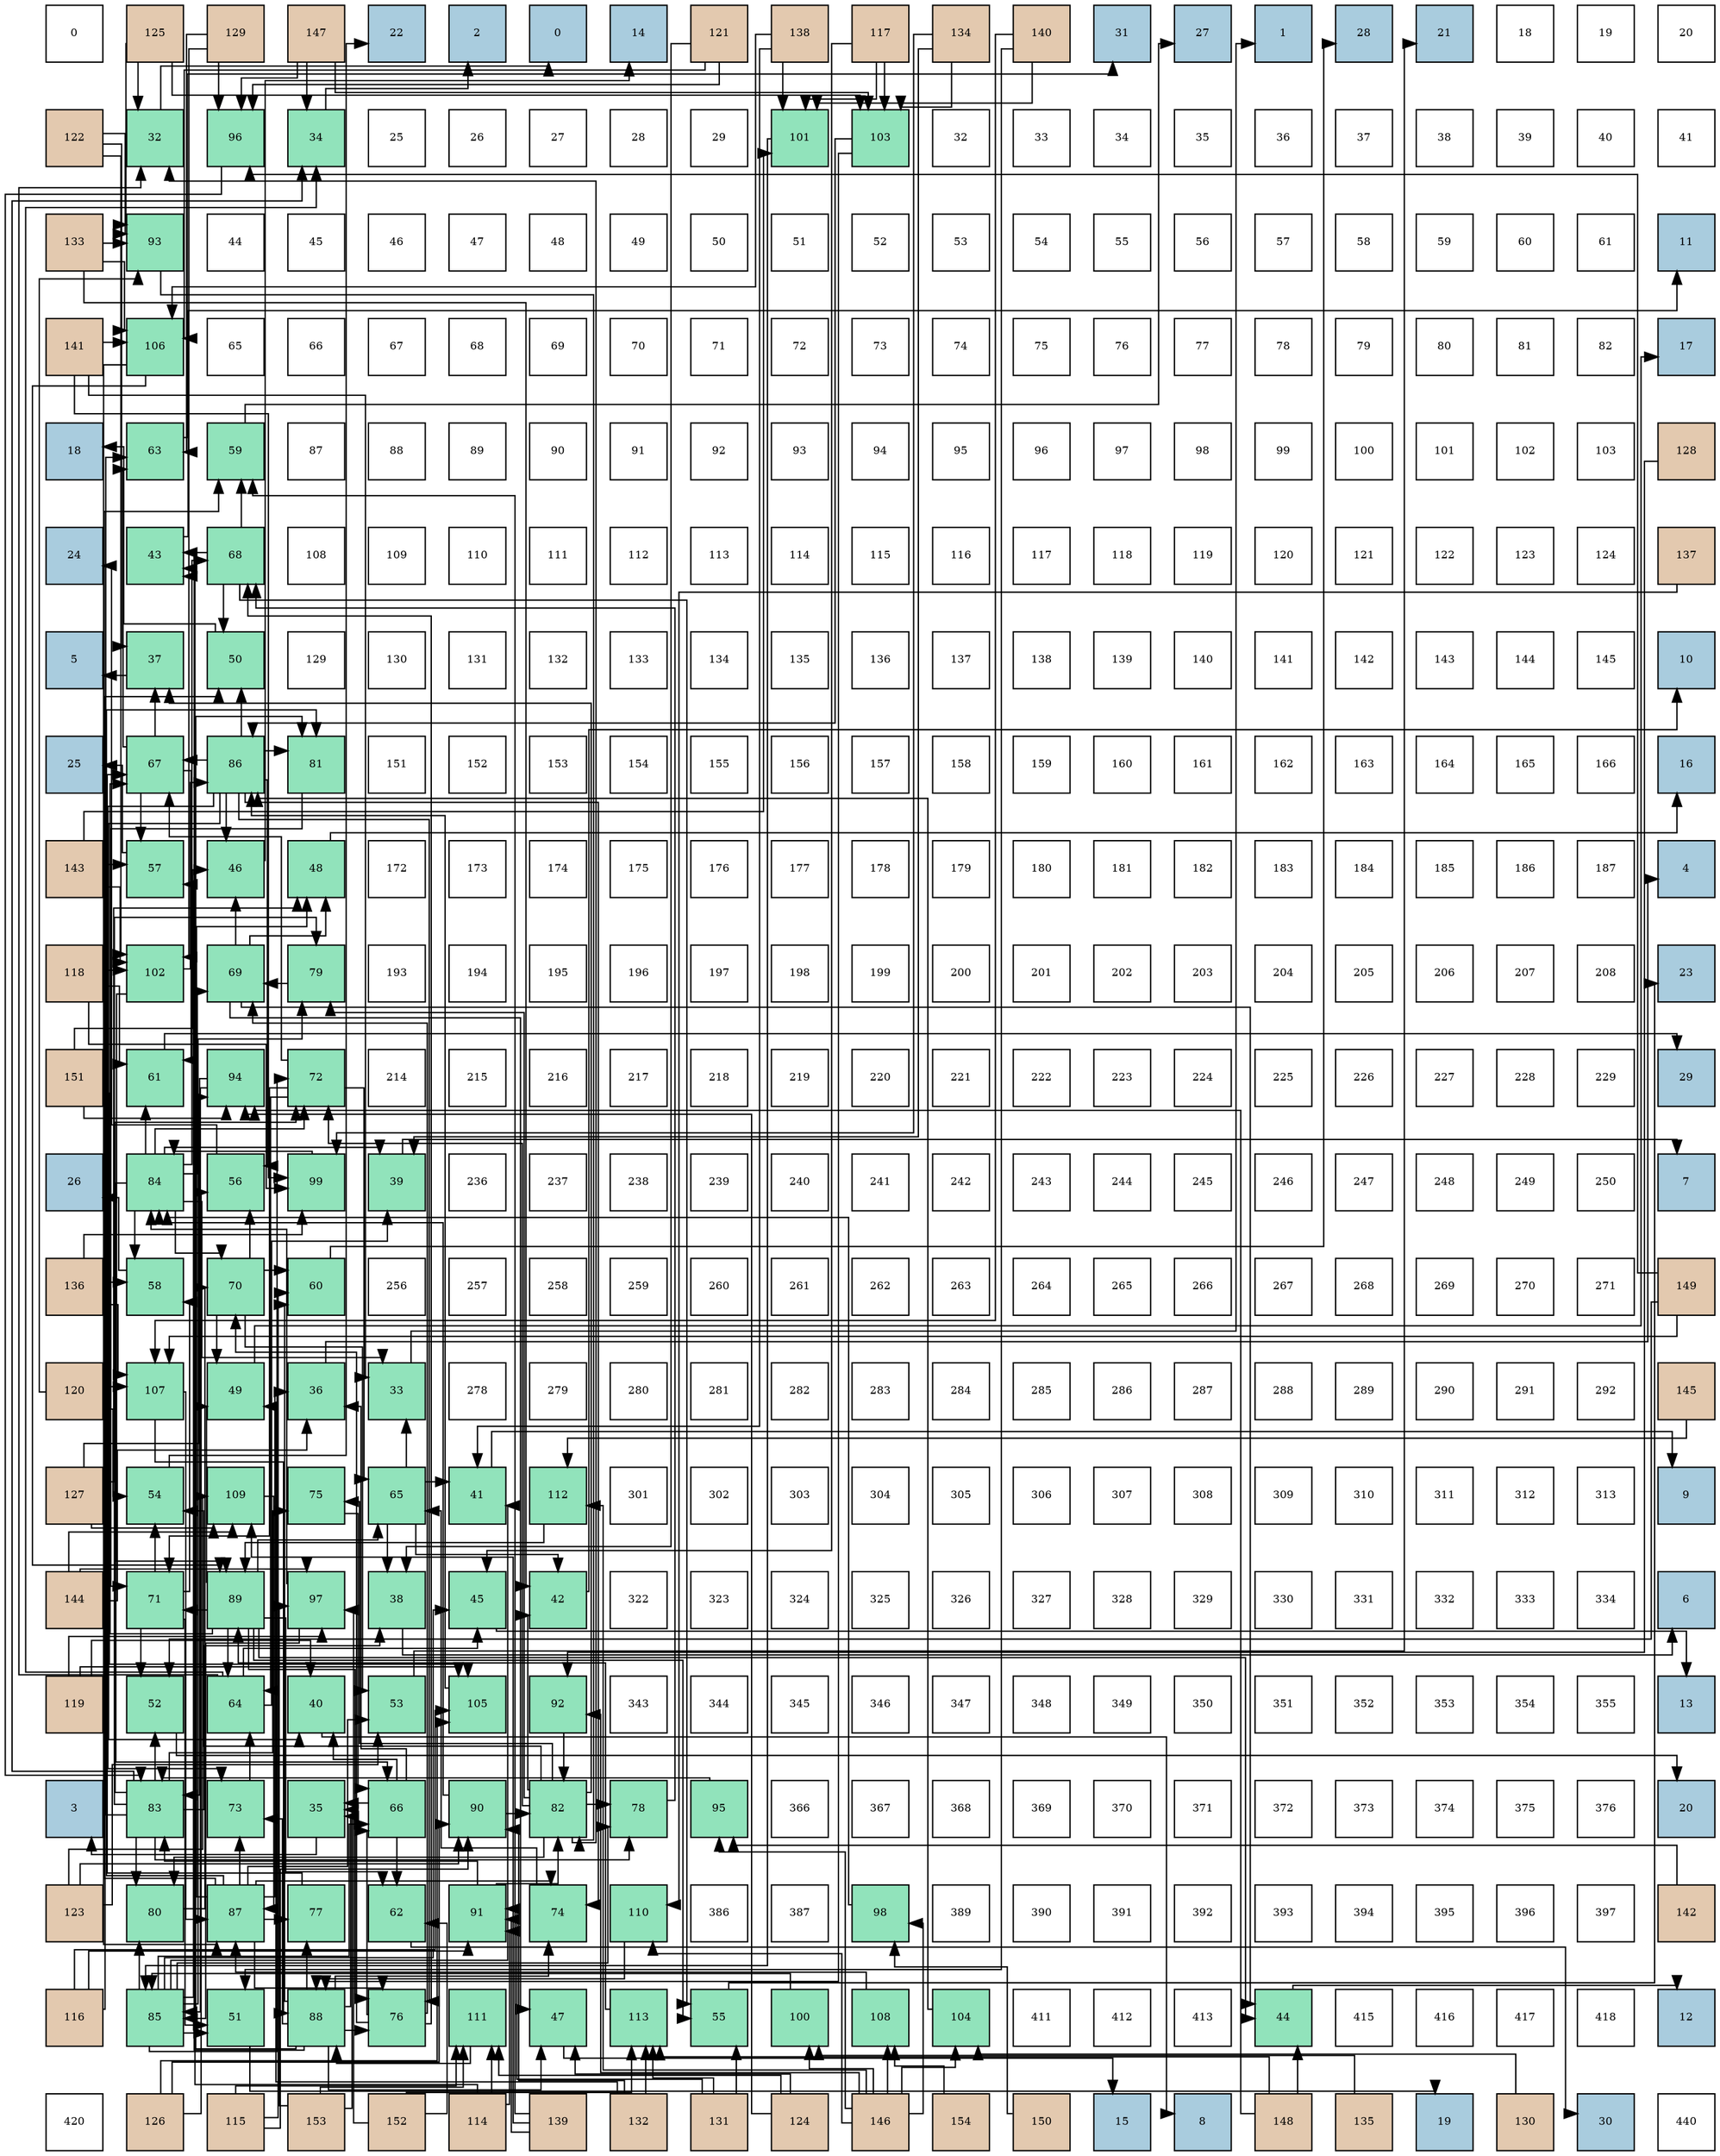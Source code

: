 digraph layout{
 rankdir=TB;
 splines=ortho;
 node [style=filled shape=square fixedsize=true width=0.6];
0[label="0", fontsize=8, fillcolor="#ffffff"];
1[label="125", fontsize=8, fillcolor="#e3c9af"];
2[label="129", fontsize=8, fillcolor="#e3c9af"];
3[label="147", fontsize=8, fillcolor="#e3c9af"];
4[label="22", fontsize=8, fillcolor="#a9ccde"];
5[label="2", fontsize=8, fillcolor="#a9ccde"];
6[label="0", fontsize=8, fillcolor="#a9ccde"];
7[label="14", fontsize=8, fillcolor="#a9ccde"];
8[label="121", fontsize=8, fillcolor="#e3c9af"];
9[label="138", fontsize=8, fillcolor="#e3c9af"];
10[label="117", fontsize=8, fillcolor="#e3c9af"];
11[label="134", fontsize=8, fillcolor="#e3c9af"];
12[label="140", fontsize=8, fillcolor="#e3c9af"];
13[label="31", fontsize=8, fillcolor="#a9ccde"];
14[label="27", fontsize=8, fillcolor="#a9ccde"];
15[label="1", fontsize=8, fillcolor="#a9ccde"];
16[label="28", fontsize=8, fillcolor="#a9ccde"];
17[label="21", fontsize=8, fillcolor="#a9ccde"];
18[label="18", fontsize=8, fillcolor="#ffffff"];
19[label="19", fontsize=8, fillcolor="#ffffff"];
20[label="20", fontsize=8, fillcolor="#ffffff"];
21[label="122", fontsize=8, fillcolor="#e3c9af"];
22[label="32", fontsize=8, fillcolor="#91e3bb"];
23[label="96", fontsize=8, fillcolor="#91e3bb"];
24[label="34", fontsize=8, fillcolor="#91e3bb"];
25[label="25", fontsize=8, fillcolor="#ffffff"];
26[label="26", fontsize=8, fillcolor="#ffffff"];
27[label="27", fontsize=8, fillcolor="#ffffff"];
28[label="28", fontsize=8, fillcolor="#ffffff"];
29[label="29", fontsize=8, fillcolor="#ffffff"];
30[label="101", fontsize=8, fillcolor="#91e3bb"];
31[label="103", fontsize=8, fillcolor="#91e3bb"];
32[label="32", fontsize=8, fillcolor="#ffffff"];
33[label="33", fontsize=8, fillcolor="#ffffff"];
34[label="34", fontsize=8, fillcolor="#ffffff"];
35[label="35", fontsize=8, fillcolor="#ffffff"];
36[label="36", fontsize=8, fillcolor="#ffffff"];
37[label="37", fontsize=8, fillcolor="#ffffff"];
38[label="38", fontsize=8, fillcolor="#ffffff"];
39[label="39", fontsize=8, fillcolor="#ffffff"];
40[label="40", fontsize=8, fillcolor="#ffffff"];
41[label="41", fontsize=8, fillcolor="#ffffff"];
42[label="133", fontsize=8, fillcolor="#e3c9af"];
43[label="93", fontsize=8, fillcolor="#91e3bb"];
44[label="44", fontsize=8, fillcolor="#ffffff"];
45[label="45", fontsize=8, fillcolor="#ffffff"];
46[label="46", fontsize=8, fillcolor="#ffffff"];
47[label="47", fontsize=8, fillcolor="#ffffff"];
48[label="48", fontsize=8, fillcolor="#ffffff"];
49[label="49", fontsize=8, fillcolor="#ffffff"];
50[label="50", fontsize=8, fillcolor="#ffffff"];
51[label="51", fontsize=8, fillcolor="#ffffff"];
52[label="52", fontsize=8, fillcolor="#ffffff"];
53[label="53", fontsize=8, fillcolor="#ffffff"];
54[label="54", fontsize=8, fillcolor="#ffffff"];
55[label="55", fontsize=8, fillcolor="#ffffff"];
56[label="56", fontsize=8, fillcolor="#ffffff"];
57[label="57", fontsize=8, fillcolor="#ffffff"];
58[label="58", fontsize=8, fillcolor="#ffffff"];
59[label="59", fontsize=8, fillcolor="#ffffff"];
60[label="60", fontsize=8, fillcolor="#ffffff"];
61[label="61", fontsize=8, fillcolor="#ffffff"];
62[label="11", fontsize=8, fillcolor="#a9ccde"];
63[label="141", fontsize=8, fillcolor="#e3c9af"];
64[label="106", fontsize=8, fillcolor="#91e3bb"];
65[label="65", fontsize=8, fillcolor="#ffffff"];
66[label="66", fontsize=8, fillcolor="#ffffff"];
67[label="67", fontsize=8, fillcolor="#ffffff"];
68[label="68", fontsize=8, fillcolor="#ffffff"];
69[label="69", fontsize=8, fillcolor="#ffffff"];
70[label="70", fontsize=8, fillcolor="#ffffff"];
71[label="71", fontsize=8, fillcolor="#ffffff"];
72[label="72", fontsize=8, fillcolor="#ffffff"];
73[label="73", fontsize=8, fillcolor="#ffffff"];
74[label="74", fontsize=8, fillcolor="#ffffff"];
75[label="75", fontsize=8, fillcolor="#ffffff"];
76[label="76", fontsize=8, fillcolor="#ffffff"];
77[label="77", fontsize=8, fillcolor="#ffffff"];
78[label="78", fontsize=8, fillcolor="#ffffff"];
79[label="79", fontsize=8, fillcolor="#ffffff"];
80[label="80", fontsize=8, fillcolor="#ffffff"];
81[label="81", fontsize=8, fillcolor="#ffffff"];
82[label="82", fontsize=8, fillcolor="#ffffff"];
83[label="17", fontsize=8, fillcolor="#a9ccde"];
84[label="18", fontsize=8, fillcolor="#a9ccde"];
85[label="63", fontsize=8, fillcolor="#91e3bb"];
86[label="59", fontsize=8, fillcolor="#91e3bb"];
87[label="87", fontsize=8, fillcolor="#ffffff"];
88[label="88", fontsize=8, fillcolor="#ffffff"];
89[label="89", fontsize=8, fillcolor="#ffffff"];
90[label="90", fontsize=8, fillcolor="#ffffff"];
91[label="91", fontsize=8, fillcolor="#ffffff"];
92[label="92", fontsize=8, fillcolor="#ffffff"];
93[label="93", fontsize=8, fillcolor="#ffffff"];
94[label="94", fontsize=8, fillcolor="#ffffff"];
95[label="95", fontsize=8, fillcolor="#ffffff"];
96[label="96", fontsize=8, fillcolor="#ffffff"];
97[label="97", fontsize=8, fillcolor="#ffffff"];
98[label="98", fontsize=8, fillcolor="#ffffff"];
99[label="99", fontsize=8, fillcolor="#ffffff"];
100[label="100", fontsize=8, fillcolor="#ffffff"];
101[label="101", fontsize=8, fillcolor="#ffffff"];
102[label="102", fontsize=8, fillcolor="#ffffff"];
103[label="103", fontsize=8, fillcolor="#ffffff"];
104[label="128", fontsize=8, fillcolor="#e3c9af"];
105[label="24", fontsize=8, fillcolor="#a9ccde"];
106[label="43", fontsize=8, fillcolor="#91e3bb"];
107[label="68", fontsize=8, fillcolor="#91e3bb"];
108[label="108", fontsize=8, fillcolor="#ffffff"];
109[label="109", fontsize=8, fillcolor="#ffffff"];
110[label="110", fontsize=8, fillcolor="#ffffff"];
111[label="111", fontsize=8, fillcolor="#ffffff"];
112[label="112", fontsize=8, fillcolor="#ffffff"];
113[label="113", fontsize=8, fillcolor="#ffffff"];
114[label="114", fontsize=8, fillcolor="#ffffff"];
115[label="115", fontsize=8, fillcolor="#ffffff"];
116[label="116", fontsize=8, fillcolor="#ffffff"];
117[label="117", fontsize=8, fillcolor="#ffffff"];
118[label="118", fontsize=8, fillcolor="#ffffff"];
119[label="119", fontsize=8, fillcolor="#ffffff"];
120[label="120", fontsize=8, fillcolor="#ffffff"];
121[label="121", fontsize=8, fillcolor="#ffffff"];
122[label="122", fontsize=8, fillcolor="#ffffff"];
123[label="123", fontsize=8, fillcolor="#ffffff"];
124[label="124", fontsize=8, fillcolor="#ffffff"];
125[label="137", fontsize=8, fillcolor="#e3c9af"];
126[label="5", fontsize=8, fillcolor="#a9ccde"];
127[label="37", fontsize=8, fillcolor="#91e3bb"];
128[label="50", fontsize=8, fillcolor="#91e3bb"];
129[label="129", fontsize=8, fillcolor="#ffffff"];
130[label="130", fontsize=8, fillcolor="#ffffff"];
131[label="131", fontsize=8, fillcolor="#ffffff"];
132[label="132", fontsize=8, fillcolor="#ffffff"];
133[label="133", fontsize=8, fillcolor="#ffffff"];
134[label="134", fontsize=8, fillcolor="#ffffff"];
135[label="135", fontsize=8, fillcolor="#ffffff"];
136[label="136", fontsize=8, fillcolor="#ffffff"];
137[label="137", fontsize=8, fillcolor="#ffffff"];
138[label="138", fontsize=8, fillcolor="#ffffff"];
139[label="139", fontsize=8, fillcolor="#ffffff"];
140[label="140", fontsize=8, fillcolor="#ffffff"];
141[label="141", fontsize=8, fillcolor="#ffffff"];
142[label="142", fontsize=8, fillcolor="#ffffff"];
143[label="143", fontsize=8, fillcolor="#ffffff"];
144[label="144", fontsize=8, fillcolor="#ffffff"];
145[label="145", fontsize=8, fillcolor="#ffffff"];
146[label="10", fontsize=8, fillcolor="#a9ccde"];
147[label="25", fontsize=8, fillcolor="#a9ccde"];
148[label="67", fontsize=8, fillcolor="#91e3bb"];
149[label="86", fontsize=8, fillcolor="#91e3bb"];
150[label="81", fontsize=8, fillcolor="#91e3bb"];
151[label="151", fontsize=8, fillcolor="#ffffff"];
152[label="152", fontsize=8, fillcolor="#ffffff"];
153[label="153", fontsize=8, fillcolor="#ffffff"];
154[label="154", fontsize=8, fillcolor="#ffffff"];
155[label="155", fontsize=8, fillcolor="#ffffff"];
156[label="156", fontsize=8, fillcolor="#ffffff"];
157[label="157", fontsize=8, fillcolor="#ffffff"];
158[label="158", fontsize=8, fillcolor="#ffffff"];
159[label="159", fontsize=8, fillcolor="#ffffff"];
160[label="160", fontsize=8, fillcolor="#ffffff"];
161[label="161", fontsize=8, fillcolor="#ffffff"];
162[label="162", fontsize=8, fillcolor="#ffffff"];
163[label="163", fontsize=8, fillcolor="#ffffff"];
164[label="164", fontsize=8, fillcolor="#ffffff"];
165[label="165", fontsize=8, fillcolor="#ffffff"];
166[label="166", fontsize=8, fillcolor="#ffffff"];
167[label="16", fontsize=8, fillcolor="#a9ccde"];
168[label="143", fontsize=8, fillcolor="#e3c9af"];
169[label="57", fontsize=8, fillcolor="#91e3bb"];
170[label="46", fontsize=8, fillcolor="#91e3bb"];
171[label="48", fontsize=8, fillcolor="#91e3bb"];
172[label="172", fontsize=8, fillcolor="#ffffff"];
173[label="173", fontsize=8, fillcolor="#ffffff"];
174[label="174", fontsize=8, fillcolor="#ffffff"];
175[label="175", fontsize=8, fillcolor="#ffffff"];
176[label="176", fontsize=8, fillcolor="#ffffff"];
177[label="177", fontsize=8, fillcolor="#ffffff"];
178[label="178", fontsize=8, fillcolor="#ffffff"];
179[label="179", fontsize=8, fillcolor="#ffffff"];
180[label="180", fontsize=8, fillcolor="#ffffff"];
181[label="181", fontsize=8, fillcolor="#ffffff"];
182[label="182", fontsize=8, fillcolor="#ffffff"];
183[label="183", fontsize=8, fillcolor="#ffffff"];
184[label="184", fontsize=8, fillcolor="#ffffff"];
185[label="185", fontsize=8, fillcolor="#ffffff"];
186[label="186", fontsize=8, fillcolor="#ffffff"];
187[label="187", fontsize=8, fillcolor="#ffffff"];
188[label="4", fontsize=8, fillcolor="#a9ccde"];
189[label="118", fontsize=8, fillcolor="#e3c9af"];
190[label="102", fontsize=8, fillcolor="#91e3bb"];
191[label="69", fontsize=8, fillcolor="#91e3bb"];
192[label="79", fontsize=8, fillcolor="#91e3bb"];
193[label="193", fontsize=8, fillcolor="#ffffff"];
194[label="194", fontsize=8, fillcolor="#ffffff"];
195[label="195", fontsize=8, fillcolor="#ffffff"];
196[label="196", fontsize=8, fillcolor="#ffffff"];
197[label="197", fontsize=8, fillcolor="#ffffff"];
198[label="198", fontsize=8, fillcolor="#ffffff"];
199[label="199", fontsize=8, fillcolor="#ffffff"];
200[label="200", fontsize=8, fillcolor="#ffffff"];
201[label="201", fontsize=8, fillcolor="#ffffff"];
202[label="202", fontsize=8, fillcolor="#ffffff"];
203[label="203", fontsize=8, fillcolor="#ffffff"];
204[label="204", fontsize=8, fillcolor="#ffffff"];
205[label="205", fontsize=8, fillcolor="#ffffff"];
206[label="206", fontsize=8, fillcolor="#ffffff"];
207[label="207", fontsize=8, fillcolor="#ffffff"];
208[label="208", fontsize=8, fillcolor="#ffffff"];
209[label="23", fontsize=8, fillcolor="#a9ccde"];
210[label="151", fontsize=8, fillcolor="#e3c9af"];
211[label="61", fontsize=8, fillcolor="#91e3bb"];
212[label="94", fontsize=8, fillcolor="#91e3bb"];
213[label="72", fontsize=8, fillcolor="#91e3bb"];
214[label="214", fontsize=8, fillcolor="#ffffff"];
215[label="215", fontsize=8, fillcolor="#ffffff"];
216[label="216", fontsize=8, fillcolor="#ffffff"];
217[label="217", fontsize=8, fillcolor="#ffffff"];
218[label="218", fontsize=8, fillcolor="#ffffff"];
219[label="219", fontsize=8, fillcolor="#ffffff"];
220[label="220", fontsize=8, fillcolor="#ffffff"];
221[label="221", fontsize=8, fillcolor="#ffffff"];
222[label="222", fontsize=8, fillcolor="#ffffff"];
223[label="223", fontsize=8, fillcolor="#ffffff"];
224[label="224", fontsize=8, fillcolor="#ffffff"];
225[label="225", fontsize=8, fillcolor="#ffffff"];
226[label="226", fontsize=8, fillcolor="#ffffff"];
227[label="227", fontsize=8, fillcolor="#ffffff"];
228[label="228", fontsize=8, fillcolor="#ffffff"];
229[label="229", fontsize=8, fillcolor="#ffffff"];
230[label="29", fontsize=8, fillcolor="#a9ccde"];
231[label="26", fontsize=8, fillcolor="#a9ccde"];
232[label="84", fontsize=8, fillcolor="#91e3bb"];
233[label="56", fontsize=8, fillcolor="#91e3bb"];
234[label="99", fontsize=8, fillcolor="#91e3bb"];
235[label="39", fontsize=8, fillcolor="#91e3bb"];
236[label="236", fontsize=8, fillcolor="#ffffff"];
237[label="237", fontsize=8, fillcolor="#ffffff"];
238[label="238", fontsize=8, fillcolor="#ffffff"];
239[label="239", fontsize=8, fillcolor="#ffffff"];
240[label="240", fontsize=8, fillcolor="#ffffff"];
241[label="241", fontsize=8, fillcolor="#ffffff"];
242[label="242", fontsize=8, fillcolor="#ffffff"];
243[label="243", fontsize=8, fillcolor="#ffffff"];
244[label="244", fontsize=8, fillcolor="#ffffff"];
245[label="245", fontsize=8, fillcolor="#ffffff"];
246[label="246", fontsize=8, fillcolor="#ffffff"];
247[label="247", fontsize=8, fillcolor="#ffffff"];
248[label="248", fontsize=8, fillcolor="#ffffff"];
249[label="249", fontsize=8, fillcolor="#ffffff"];
250[label="250", fontsize=8, fillcolor="#ffffff"];
251[label="7", fontsize=8, fillcolor="#a9ccde"];
252[label="136", fontsize=8, fillcolor="#e3c9af"];
253[label="58", fontsize=8, fillcolor="#91e3bb"];
254[label="70", fontsize=8, fillcolor="#91e3bb"];
255[label="60", fontsize=8, fillcolor="#91e3bb"];
256[label="256", fontsize=8, fillcolor="#ffffff"];
257[label="257", fontsize=8, fillcolor="#ffffff"];
258[label="258", fontsize=8, fillcolor="#ffffff"];
259[label="259", fontsize=8, fillcolor="#ffffff"];
260[label="260", fontsize=8, fillcolor="#ffffff"];
261[label="261", fontsize=8, fillcolor="#ffffff"];
262[label="262", fontsize=8, fillcolor="#ffffff"];
263[label="263", fontsize=8, fillcolor="#ffffff"];
264[label="264", fontsize=8, fillcolor="#ffffff"];
265[label="265", fontsize=8, fillcolor="#ffffff"];
266[label="266", fontsize=8, fillcolor="#ffffff"];
267[label="267", fontsize=8, fillcolor="#ffffff"];
268[label="268", fontsize=8, fillcolor="#ffffff"];
269[label="269", fontsize=8, fillcolor="#ffffff"];
270[label="270", fontsize=8, fillcolor="#ffffff"];
271[label="271", fontsize=8, fillcolor="#ffffff"];
272[label="149", fontsize=8, fillcolor="#e3c9af"];
273[label="120", fontsize=8, fillcolor="#e3c9af"];
274[label="107", fontsize=8, fillcolor="#91e3bb"];
275[label="49", fontsize=8, fillcolor="#91e3bb"];
276[label="36", fontsize=8, fillcolor="#91e3bb"];
277[label="33", fontsize=8, fillcolor="#91e3bb"];
278[label="278", fontsize=8, fillcolor="#ffffff"];
279[label="279", fontsize=8, fillcolor="#ffffff"];
280[label="280", fontsize=8, fillcolor="#ffffff"];
281[label="281", fontsize=8, fillcolor="#ffffff"];
282[label="282", fontsize=8, fillcolor="#ffffff"];
283[label="283", fontsize=8, fillcolor="#ffffff"];
284[label="284", fontsize=8, fillcolor="#ffffff"];
285[label="285", fontsize=8, fillcolor="#ffffff"];
286[label="286", fontsize=8, fillcolor="#ffffff"];
287[label="287", fontsize=8, fillcolor="#ffffff"];
288[label="288", fontsize=8, fillcolor="#ffffff"];
289[label="289", fontsize=8, fillcolor="#ffffff"];
290[label="290", fontsize=8, fillcolor="#ffffff"];
291[label="291", fontsize=8, fillcolor="#ffffff"];
292[label="292", fontsize=8, fillcolor="#ffffff"];
293[label="145", fontsize=8, fillcolor="#e3c9af"];
294[label="127", fontsize=8, fillcolor="#e3c9af"];
295[label="54", fontsize=8, fillcolor="#91e3bb"];
296[label="109", fontsize=8, fillcolor="#91e3bb"];
297[label="75", fontsize=8, fillcolor="#91e3bb"];
298[label="65", fontsize=8, fillcolor="#91e3bb"];
299[label="41", fontsize=8, fillcolor="#91e3bb"];
300[label="112", fontsize=8, fillcolor="#91e3bb"];
301[label="301", fontsize=8, fillcolor="#ffffff"];
302[label="302", fontsize=8, fillcolor="#ffffff"];
303[label="303", fontsize=8, fillcolor="#ffffff"];
304[label="304", fontsize=8, fillcolor="#ffffff"];
305[label="305", fontsize=8, fillcolor="#ffffff"];
306[label="306", fontsize=8, fillcolor="#ffffff"];
307[label="307", fontsize=8, fillcolor="#ffffff"];
308[label="308", fontsize=8, fillcolor="#ffffff"];
309[label="309", fontsize=8, fillcolor="#ffffff"];
310[label="310", fontsize=8, fillcolor="#ffffff"];
311[label="311", fontsize=8, fillcolor="#ffffff"];
312[label="312", fontsize=8, fillcolor="#ffffff"];
313[label="313", fontsize=8, fillcolor="#ffffff"];
314[label="9", fontsize=8, fillcolor="#a9ccde"];
315[label="144", fontsize=8, fillcolor="#e3c9af"];
316[label="71", fontsize=8, fillcolor="#91e3bb"];
317[label="89", fontsize=8, fillcolor="#91e3bb"];
318[label="97", fontsize=8, fillcolor="#91e3bb"];
319[label="38", fontsize=8, fillcolor="#91e3bb"];
320[label="45", fontsize=8, fillcolor="#91e3bb"];
321[label="42", fontsize=8, fillcolor="#91e3bb"];
322[label="322", fontsize=8, fillcolor="#ffffff"];
323[label="323", fontsize=8, fillcolor="#ffffff"];
324[label="324", fontsize=8, fillcolor="#ffffff"];
325[label="325", fontsize=8, fillcolor="#ffffff"];
326[label="326", fontsize=8, fillcolor="#ffffff"];
327[label="327", fontsize=8, fillcolor="#ffffff"];
328[label="328", fontsize=8, fillcolor="#ffffff"];
329[label="329", fontsize=8, fillcolor="#ffffff"];
330[label="330", fontsize=8, fillcolor="#ffffff"];
331[label="331", fontsize=8, fillcolor="#ffffff"];
332[label="332", fontsize=8, fillcolor="#ffffff"];
333[label="333", fontsize=8, fillcolor="#ffffff"];
334[label="334", fontsize=8, fillcolor="#ffffff"];
335[label="6", fontsize=8, fillcolor="#a9ccde"];
336[label="119", fontsize=8, fillcolor="#e3c9af"];
337[label="52", fontsize=8, fillcolor="#91e3bb"];
338[label="64", fontsize=8, fillcolor="#91e3bb"];
339[label="40", fontsize=8, fillcolor="#91e3bb"];
340[label="53", fontsize=8, fillcolor="#91e3bb"];
341[label="105", fontsize=8, fillcolor="#91e3bb"];
342[label="92", fontsize=8, fillcolor="#91e3bb"];
343[label="343", fontsize=8, fillcolor="#ffffff"];
344[label="344", fontsize=8, fillcolor="#ffffff"];
345[label="345", fontsize=8, fillcolor="#ffffff"];
346[label="346", fontsize=8, fillcolor="#ffffff"];
347[label="347", fontsize=8, fillcolor="#ffffff"];
348[label="348", fontsize=8, fillcolor="#ffffff"];
349[label="349", fontsize=8, fillcolor="#ffffff"];
350[label="350", fontsize=8, fillcolor="#ffffff"];
351[label="351", fontsize=8, fillcolor="#ffffff"];
352[label="352", fontsize=8, fillcolor="#ffffff"];
353[label="353", fontsize=8, fillcolor="#ffffff"];
354[label="354", fontsize=8, fillcolor="#ffffff"];
355[label="355", fontsize=8, fillcolor="#ffffff"];
356[label="13", fontsize=8, fillcolor="#a9ccde"];
357[label="3", fontsize=8, fillcolor="#a9ccde"];
358[label="83", fontsize=8, fillcolor="#91e3bb"];
359[label="73", fontsize=8, fillcolor="#91e3bb"];
360[label="35", fontsize=8, fillcolor="#91e3bb"];
361[label="66", fontsize=8, fillcolor="#91e3bb"];
362[label="90", fontsize=8, fillcolor="#91e3bb"];
363[label="82", fontsize=8, fillcolor="#91e3bb"];
364[label="78", fontsize=8, fillcolor="#91e3bb"];
365[label="95", fontsize=8, fillcolor="#91e3bb"];
366[label="366", fontsize=8, fillcolor="#ffffff"];
367[label="367", fontsize=8, fillcolor="#ffffff"];
368[label="368", fontsize=8, fillcolor="#ffffff"];
369[label="369", fontsize=8, fillcolor="#ffffff"];
370[label="370", fontsize=8, fillcolor="#ffffff"];
371[label="371", fontsize=8, fillcolor="#ffffff"];
372[label="372", fontsize=8, fillcolor="#ffffff"];
373[label="373", fontsize=8, fillcolor="#ffffff"];
374[label="374", fontsize=8, fillcolor="#ffffff"];
375[label="375", fontsize=8, fillcolor="#ffffff"];
376[label="376", fontsize=8, fillcolor="#ffffff"];
377[label="20", fontsize=8, fillcolor="#a9ccde"];
378[label="123", fontsize=8, fillcolor="#e3c9af"];
379[label="80", fontsize=8, fillcolor="#91e3bb"];
380[label="87", fontsize=8, fillcolor="#91e3bb"];
381[label="77", fontsize=8, fillcolor="#91e3bb"];
382[label="62", fontsize=8, fillcolor="#91e3bb"];
383[label="91", fontsize=8, fillcolor="#91e3bb"];
384[label="74", fontsize=8, fillcolor="#91e3bb"];
385[label="110", fontsize=8, fillcolor="#91e3bb"];
386[label="386", fontsize=8, fillcolor="#ffffff"];
387[label="387", fontsize=8, fillcolor="#ffffff"];
388[label="98", fontsize=8, fillcolor="#91e3bb"];
389[label="389", fontsize=8, fillcolor="#ffffff"];
390[label="390", fontsize=8, fillcolor="#ffffff"];
391[label="391", fontsize=8, fillcolor="#ffffff"];
392[label="392", fontsize=8, fillcolor="#ffffff"];
393[label="393", fontsize=8, fillcolor="#ffffff"];
394[label="394", fontsize=8, fillcolor="#ffffff"];
395[label="395", fontsize=8, fillcolor="#ffffff"];
396[label="396", fontsize=8, fillcolor="#ffffff"];
397[label="397", fontsize=8, fillcolor="#ffffff"];
398[label="142", fontsize=8, fillcolor="#e3c9af"];
399[label="116", fontsize=8, fillcolor="#e3c9af"];
400[label="85", fontsize=8, fillcolor="#91e3bb"];
401[label="51", fontsize=8, fillcolor="#91e3bb"];
402[label="88", fontsize=8, fillcolor="#91e3bb"];
403[label="76", fontsize=8, fillcolor="#91e3bb"];
404[label="111", fontsize=8, fillcolor="#91e3bb"];
405[label="47", fontsize=8, fillcolor="#91e3bb"];
406[label="113", fontsize=8, fillcolor="#91e3bb"];
407[label="55", fontsize=8, fillcolor="#91e3bb"];
408[label="100", fontsize=8, fillcolor="#91e3bb"];
409[label="108", fontsize=8, fillcolor="#91e3bb"];
410[label="104", fontsize=8, fillcolor="#91e3bb"];
411[label="411", fontsize=8, fillcolor="#ffffff"];
412[label="412", fontsize=8, fillcolor="#ffffff"];
413[label="413", fontsize=8, fillcolor="#ffffff"];
414[label="44", fontsize=8, fillcolor="#91e3bb"];
415[label="415", fontsize=8, fillcolor="#ffffff"];
416[label="416", fontsize=8, fillcolor="#ffffff"];
417[label="417", fontsize=8, fillcolor="#ffffff"];
418[label="418", fontsize=8, fillcolor="#ffffff"];
419[label="12", fontsize=8, fillcolor="#a9ccde"];
420[label="420", fontsize=8, fillcolor="#ffffff"];
421[label="126", fontsize=8, fillcolor="#e3c9af"];
422[label="115", fontsize=8, fillcolor="#e3c9af"];
423[label="153", fontsize=8, fillcolor="#e3c9af"];
424[label="152", fontsize=8, fillcolor="#e3c9af"];
425[label="114", fontsize=8, fillcolor="#e3c9af"];
426[label="139", fontsize=8, fillcolor="#e3c9af"];
427[label="132", fontsize=8, fillcolor="#e3c9af"];
428[label="131", fontsize=8, fillcolor="#e3c9af"];
429[label="124", fontsize=8, fillcolor="#e3c9af"];
430[label="146", fontsize=8, fillcolor="#e3c9af"];
431[label="154", fontsize=8, fillcolor="#e3c9af"];
432[label="150", fontsize=8, fillcolor="#e3c9af"];
433[label="15", fontsize=8, fillcolor="#a9ccde"];
434[label="8", fontsize=8, fillcolor="#a9ccde"];
435[label="148", fontsize=8, fillcolor="#e3c9af"];
436[label="135", fontsize=8, fillcolor="#e3c9af"];
437[label="19", fontsize=8, fillcolor="#a9ccde"];
438[label="130", fontsize=8, fillcolor="#e3c9af"];
439[label="30", fontsize=8, fillcolor="#a9ccde"];
440[label="440", fontsize=8, fillcolor="#ffffff"];
edge [constraint=false, style=vis];22 -> 6;
277 -> 15;
24 -> 5;
360 -> 357;
276 -> 188;
127 -> 126;
319 -> 335;
235 -> 251;
339 -> 434;
299 -> 314;
321 -> 146;
106 -> 62;
414 -> 419;
320 -> 356;
170 -> 7;
405 -> 433;
171 -> 167;
275 -> 83;
128 -> 84;
401 -> 437;
337 -> 377;
340 -> 17;
295 -> 4;
407 -> 209;
233 -> 105;
169 -> 147;
253 -> 231;
86 -> 14;
255 -> 16;
211 -> 230;
382 -> 439;
85 -> 13;
338 -> 22;
338 -> 24;
338 -> 235;
338 -> 320;
298 -> 277;
298 -> 319;
298 -> 299;
298 -> 321;
361 -> 360;
361 -> 276;
361 -> 339;
361 -> 382;
148 -> 127;
148 -> 169;
148 -> 211;
148 -> 85;
107 -> 106;
107 -> 128;
107 -> 407;
107 -> 86;
191 -> 414;
191 -> 170;
191 -> 405;
191 -> 171;
254 -> 275;
254 -> 340;
254 -> 233;
254 -> 255;
316 -> 401;
316 -> 337;
316 -> 295;
316 -> 253;
213 -> 338;
213 -> 298;
213 -> 148;
213 -> 316;
359 -> 338;
384 -> 298;
297 -> 361;
403 -> 361;
403 -> 107;
403 -> 191;
403 -> 254;
381 -> 148;
364 -> 107;
192 -> 191;
379 -> 254;
150 -> 316;
363 -> 22;
363 -> 127;
363 -> 321;
363 -> 295;
363 -> 213;
363 -> 297;
363 -> 364;
363 -> 192;
363 -> 379;
358 -> 24;
358 -> 319;
358 -> 337;
358 -> 85;
358 -> 213;
358 -> 297;
358 -> 364;
358 -> 192;
358 -> 379;
232 -> 277;
232 -> 235;
232 -> 253;
232 -> 211;
232 -> 361;
232 -> 107;
232 -> 191;
232 -> 254;
232 -> 213;
400 -> 299;
400 -> 320;
400 -> 401;
400 -> 169;
400 -> 361;
400 -> 213;
400 -> 364;
400 -> 192;
400 -> 379;
149 -> 339;
149 -> 170;
149 -> 128;
149 -> 233;
149 -> 148;
149 -> 359;
149 -> 384;
149 -> 403;
149 -> 150;
380 -> 276;
380 -> 171;
380 -> 340;
380 -> 86;
380 -> 359;
380 -> 384;
380 -> 403;
380 -> 381;
380 -> 150;
402 -> 360;
402 -> 106;
402 -> 405;
402 -> 255;
402 -> 359;
402 -> 384;
402 -> 403;
402 -> 381;
402 -> 150;
317 -> 414;
317 -> 275;
317 -> 407;
317 -> 382;
317 -> 338;
317 -> 298;
317 -> 148;
317 -> 316;
317 -> 403;
362 -> 363;
362 -> 232;
383 -> 363;
383 -> 358;
342 -> 363;
43 -> 363;
212 -> 358;
212 -> 400;
365 -> 358;
23 -> 358;
318 -> 232;
318 -> 400;
388 -> 232;
234 -> 232;
408 -> 400;
30 -> 400;
190 -> 149;
190 -> 317;
31 -> 149;
31 -> 402;
410 -> 149;
341 -> 149;
64 -> 380;
64 -> 317;
274 -> 380;
274 -> 402;
409 -> 380;
296 -> 380;
385 -> 402;
404 -> 402;
300 -> 317;
406 -> 317;
425 -> 106;
425 -> 383;
425 -> 404;
422 -> 255;
422 -> 362;
422 -> 404;
399 -> 128;
399 -> 383;
399 -> 341;
10 -> 320;
10 -> 30;
10 -> 31;
189 -> 211;
189 -> 234;
189 -> 190;
336 -> 339;
336 -> 318;
336 -> 341;
273 -> 295;
273 -> 43;
273 -> 274;
8 -> 319;
8 -> 23;
8 -> 64;
21 -> 127;
21 -> 43;
21 -> 190;
378 -> 340;
378 -> 362;
378 -> 296;
429 -> 405;
429 -> 212;
429 -> 404;
1 -> 22;
1 -> 43;
1 -> 31;
421 -> 233;
421 -> 362;
421 -> 341;
294 -> 171;
294 -> 212;
294 -> 296;
104 -> 342;
2 -> 85;
2 -> 23;
2 -> 190;
438 -> 410;
428 -> 407;
428 -> 383;
428 -> 406;
427 -> 275;
427 -> 362;
427 -> 406;
42 -> 321;
42 -> 43;
42 -> 64;
11 -> 235;
11 -> 234;
11 -> 31;
436 -> 408;
252 -> 253;
252 -> 234;
252 -> 274;
125 -> 385;
9 -> 299;
9 -> 30;
9 -> 64;
426 -> 86;
426 -> 383;
426 -> 296;
12 -> 401;
12 -> 30;
12 -> 274;
63 -> 277;
63 -> 234;
63 -> 64;
398 -> 365;
168 -> 169;
168 -> 30;
168 -> 190;
315 -> 276;
315 -> 318;
315 -> 296;
293 -> 300;
430 -> 342;
430 -> 365;
430 -> 388;
430 -> 408;
430 -> 410;
430 -> 409;
430 -> 385;
430 -> 300;
3 -> 24;
3 -> 23;
3 -> 31;
435 -> 414;
435 -> 212;
435 -> 406;
272 -> 337;
272 -> 23;
272 -> 274;
432 -> 388;
210 -> 170;
210 -> 212;
210 -> 341;
424 -> 382;
424 -> 318;
424 -> 406;
423 -> 360;
423 -> 318;
423 -> 404;
431 -> 409;
edge [constraint=true, style=invis];
0 -> 21 -> 42 -> 63 -> 84 -> 105 -> 126 -> 147 -> 168 -> 189 -> 210 -> 231 -> 252 -> 273 -> 294 -> 315 -> 336 -> 357 -> 378 -> 399 -> 420;
1 -> 22 -> 43 -> 64 -> 85 -> 106 -> 127 -> 148 -> 169 -> 190 -> 211 -> 232 -> 253 -> 274 -> 295 -> 316 -> 337 -> 358 -> 379 -> 400 -> 421;
2 -> 23 -> 44 -> 65 -> 86 -> 107 -> 128 -> 149 -> 170 -> 191 -> 212 -> 233 -> 254 -> 275 -> 296 -> 317 -> 338 -> 359 -> 380 -> 401 -> 422;
3 -> 24 -> 45 -> 66 -> 87 -> 108 -> 129 -> 150 -> 171 -> 192 -> 213 -> 234 -> 255 -> 276 -> 297 -> 318 -> 339 -> 360 -> 381 -> 402 -> 423;
4 -> 25 -> 46 -> 67 -> 88 -> 109 -> 130 -> 151 -> 172 -> 193 -> 214 -> 235 -> 256 -> 277 -> 298 -> 319 -> 340 -> 361 -> 382 -> 403 -> 424;
5 -> 26 -> 47 -> 68 -> 89 -> 110 -> 131 -> 152 -> 173 -> 194 -> 215 -> 236 -> 257 -> 278 -> 299 -> 320 -> 341 -> 362 -> 383 -> 404 -> 425;
6 -> 27 -> 48 -> 69 -> 90 -> 111 -> 132 -> 153 -> 174 -> 195 -> 216 -> 237 -> 258 -> 279 -> 300 -> 321 -> 342 -> 363 -> 384 -> 405 -> 426;
7 -> 28 -> 49 -> 70 -> 91 -> 112 -> 133 -> 154 -> 175 -> 196 -> 217 -> 238 -> 259 -> 280 -> 301 -> 322 -> 343 -> 364 -> 385 -> 406 -> 427;
8 -> 29 -> 50 -> 71 -> 92 -> 113 -> 134 -> 155 -> 176 -> 197 -> 218 -> 239 -> 260 -> 281 -> 302 -> 323 -> 344 -> 365 -> 386 -> 407 -> 428;
9 -> 30 -> 51 -> 72 -> 93 -> 114 -> 135 -> 156 -> 177 -> 198 -> 219 -> 240 -> 261 -> 282 -> 303 -> 324 -> 345 -> 366 -> 387 -> 408 -> 429;
10 -> 31 -> 52 -> 73 -> 94 -> 115 -> 136 -> 157 -> 178 -> 199 -> 220 -> 241 -> 262 -> 283 -> 304 -> 325 -> 346 -> 367 -> 388 -> 409 -> 430;
11 -> 32 -> 53 -> 74 -> 95 -> 116 -> 137 -> 158 -> 179 -> 200 -> 221 -> 242 -> 263 -> 284 -> 305 -> 326 -> 347 -> 368 -> 389 -> 410 -> 431;
12 -> 33 -> 54 -> 75 -> 96 -> 117 -> 138 -> 159 -> 180 -> 201 -> 222 -> 243 -> 264 -> 285 -> 306 -> 327 -> 348 -> 369 -> 390 -> 411 -> 432;
13 -> 34 -> 55 -> 76 -> 97 -> 118 -> 139 -> 160 -> 181 -> 202 -> 223 -> 244 -> 265 -> 286 -> 307 -> 328 -> 349 -> 370 -> 391 -> 412 -> 433;
14 -> 35 -> 56 -> 77 -> 98 -> 119 -> 140 -> 161 -> 182 -> 203 -> 224 -> 245 -> 266 -> 287 -> 308 -> 329 -> 350 -> 371 -> 392 -> 413 -> 434;
15 -> 36 -> 57 -> 78 -> 99 -> 120 -> 141 -> 162 -> 183 -> 204 -> 225 -> 246 -> 267 -> 288 -> 309 -> 330 -> 351 -> 372 -> 393 -> 414 -> 435;
16 -> 37 -> 58 -> 79 -> 100 -> 121 -> 142 -> 163 -> 184 -> 205 -> 226 -> 247 -> 268 -> 289 -> 310 -> 331 -> 352 -> 373 -> 394 -> 415 -> 436;
17 -> 38 -> 59 -> 80 -> 101 -> 122 -> 143 -> 164 -> 185 -> 206 -> 227 -> 248 -> 269 -> 290 -> 311 -> 332 -> 353 -> 374 -> 395 -> 416 -> 437;
18 -> 39 -> 60 -> 81 -> 102 -> 123 -> 144 -> 165 -> 186 -> 207 -> 228 -> 249 -> 270 -> 291 -> 312 -> 333 -> 354 -> 375 -> 396 -> 417 -> 438;
19 -> 40 -> 61 -> 82 -> 103 -> 124 -> 145 -> 166 -> 187 -> 208 -> 229 -> 250 -> 271 -> 292 -> 313 -> 334 -> 355 -> 376 -> 397 -> 418 -> 439;
20 -> 41 -> 62 -> 83 -> 104 -> 125 -> 146 -> 167 -> 188 -> 209 -> 230 -> 251 -> 272 -> 293 -> 314 -> 335 -> 356 -> 377 -> 398 -> 419 -> 440;
rank = same {0 -> 1 -> 2 -> 3 -> 4 -> 5 -> 6 -> 7 -> 8 -> 9 -> 10 -> 11 -> 12 -> 13 -> 14 -> 15 -> 16 -> 17 -> 18 -> 19 -> 20};
rank = same {21 -> 22 -> 23 -> 24 -> 25 -> 26 -> 27 -> 28 -> 29 -> 30 -> 31 -> 32 -> 33 -> 34 -> 35 -> 36 -> 37 -> 38 -> 39 -> 40 -> 41};
rank = same {42 -> 43 -> 44 -> 45 -> 46 -> 47 -> 48 -> 49 -> 50 -> 51 -> 52 -> 53 -> 54 -> 55 -> 56 -> 57 -> 58 -> 59 -> 60 -> 61 -> 62};
rank = same {63 -> 64 -> 65 -> 66 -> 67 -> 68 -> 69 -> 70 -> 71 -> 72 -> 73 -> 74 -> 75 -> 76 -> 77 -> 78 -> 79 -> 80 -> 81 -> 82 -> 83};
rank = same {84 -> 85 -> 86 -> 87 -> 88 -> 89 -> 90 -> 91 -> 92 -> 93 -> 94 -> 95 -> 96 -> 97 -> 98 -> 99 -> 100 -> 101 -> 102 -> 103 -> 104};
rank = same {105 -> 106 -> 107 -> 108 -> 109 -> 110 -> 111 -> 112 -> 113 -> 114 -> 115 -> 116 -> 117 -> 118 -> 119 -> 120 -> 121 -> 122 -> 123 -> 124 -> 125};
rank = same {126 -> 127 -> 128 -> 129 -> 130 -> 131 -> 132 -> 133 -> 134 -> 135 -> 136 -> 137 -> 138 -> 139 -> 140 -> 141 -> 142 -> 143 -> 144 -> 145 -> 146};
rank = same {147 -> 148 -> 149 -> 150 -> 151 -> 152 -> 153 -> 154 -> 155 -> 156 -> 157 -> 158 -> 159 -> 160 -> 161 -> 162 -> 163 -> 164 -> 165 -> 166 -> 167};
rank = same {168 -> 169 -> 170 -> 171 -> 172 -> 173 -> 174 -> 175 -> 176 -> 177 -> 178 -> 179 -> 180 -> 181 -> 182 -> 183 -> 184 -> 185 -> 186 -> 187 -> 188};
rank = same {189 -> 190 -> 191 -> 192 -> 193 -> 194 -> 195 -> 196 -> 197 -> 198 -> 199 -> 200 -> 201 -> 202 -> 203 -> 204 -> 205 -> 206 -> 207 -> 208 -> 209};
rank = same {210 -> 211 -> 212 -> 213 -> 214 -> 215 -> 216 -> 217 -> 218 -> 219 -> 220 -> 221 -> 222 -> 223 -> 224 -> 225 -> 226 -> 227 -> 228 -> 229 -> 230};
rank = same {231 -> 232 -> 233 -> 234 -> 235 -> 236 -> 237 -> 238 -> 239 -> 240 -> 241 -> 242 -> 243 -> 244 -> 245 -> 246 -> 247 -> 248 -> 249 -> 250 -> 251};
rank = same {252 -> 253 -> 254 -> 255 -> 256 -> 257 -> 258 -> 259 -> 260 -> 261 -> 262 -> 263 -> 264 -> 265 -> 266 -> 267 -> 268 -> 269 -> 270 -> 271 -> 272};
rank = same {273 -> 274 -> 275 -> 276 -> 277 -> 278 -> 279 -> 280 -> 281 -> 282 -> 283 -> 284 -> 285 -> 286 -> 287 -> 288 -> 289 -> 290 -> 291 -> 292 -> 293};
rank = same {294 -> 295 -> 296 -> 297 -> 298 -> 299 -> 300 -> 301 -> 302 -> 303 -> 304 -> 305 -> 306 -> 307 -> 308 -> 309 -> 310 -> 311 -> 312 -> 313 -> 314};
rank = same {315 -> 316 -> 317 -> 318 -> 319 -> 320 -> 321 -> 322 -> 323 -> 324 -> 325 -> 326 -> 327 -> 328 -> 329 -> 330 -> 331 -> 332 -> 333 -> 334 -> 335};
rank = same {336 -> 337 -> 338 -> 339 -> 340 -> 341 -> 342 -> 343 -> 344 -> 345 -> 346 -> 347 -> 348 -> 349 -> 350 -> 351 -> 352 -> 353 -> 354 -> 355 -> 356};
rank = same {357 -> 358 -> 359 -> 360 -> 361 -> 362 -> 363 -> 364 -> 365 -> 366 -> 367 -> 368 -> 369 -> 370 -> 371 -> 372 -> 373 -> 374 -> 375 -> 376 -> 377};
rank = same {378 -> 379 -> 380 -> 381 -> 382 -> 383 -> 384 -> 385 -> 386 -> 387 -> 388 -> 389 -> 390 -> 391 -> 392 -> 393 -> 394 -> 395 -> 396 -> 397 -> 398};
rank = same {399 -> 400 -> 401 -> 402 -> 403 -> 404 -> 405 -> 406 -> 407 -> 408 -> 409 -> 410 -> 411 -> 412 -> 413 -> 414 -> 415 -> 416 -> 417 -> 418 -> 419};
rank = same {420 -> 421 -> 422 -> 423 -> 424 -> 425 -> 426 -> 427 -> 428 -> 429 -> 430 -> 431 -> 432 -> 433 -> 434 -> 435 -> 436 -> 437 -> 438 -> 439 -> 440};
}